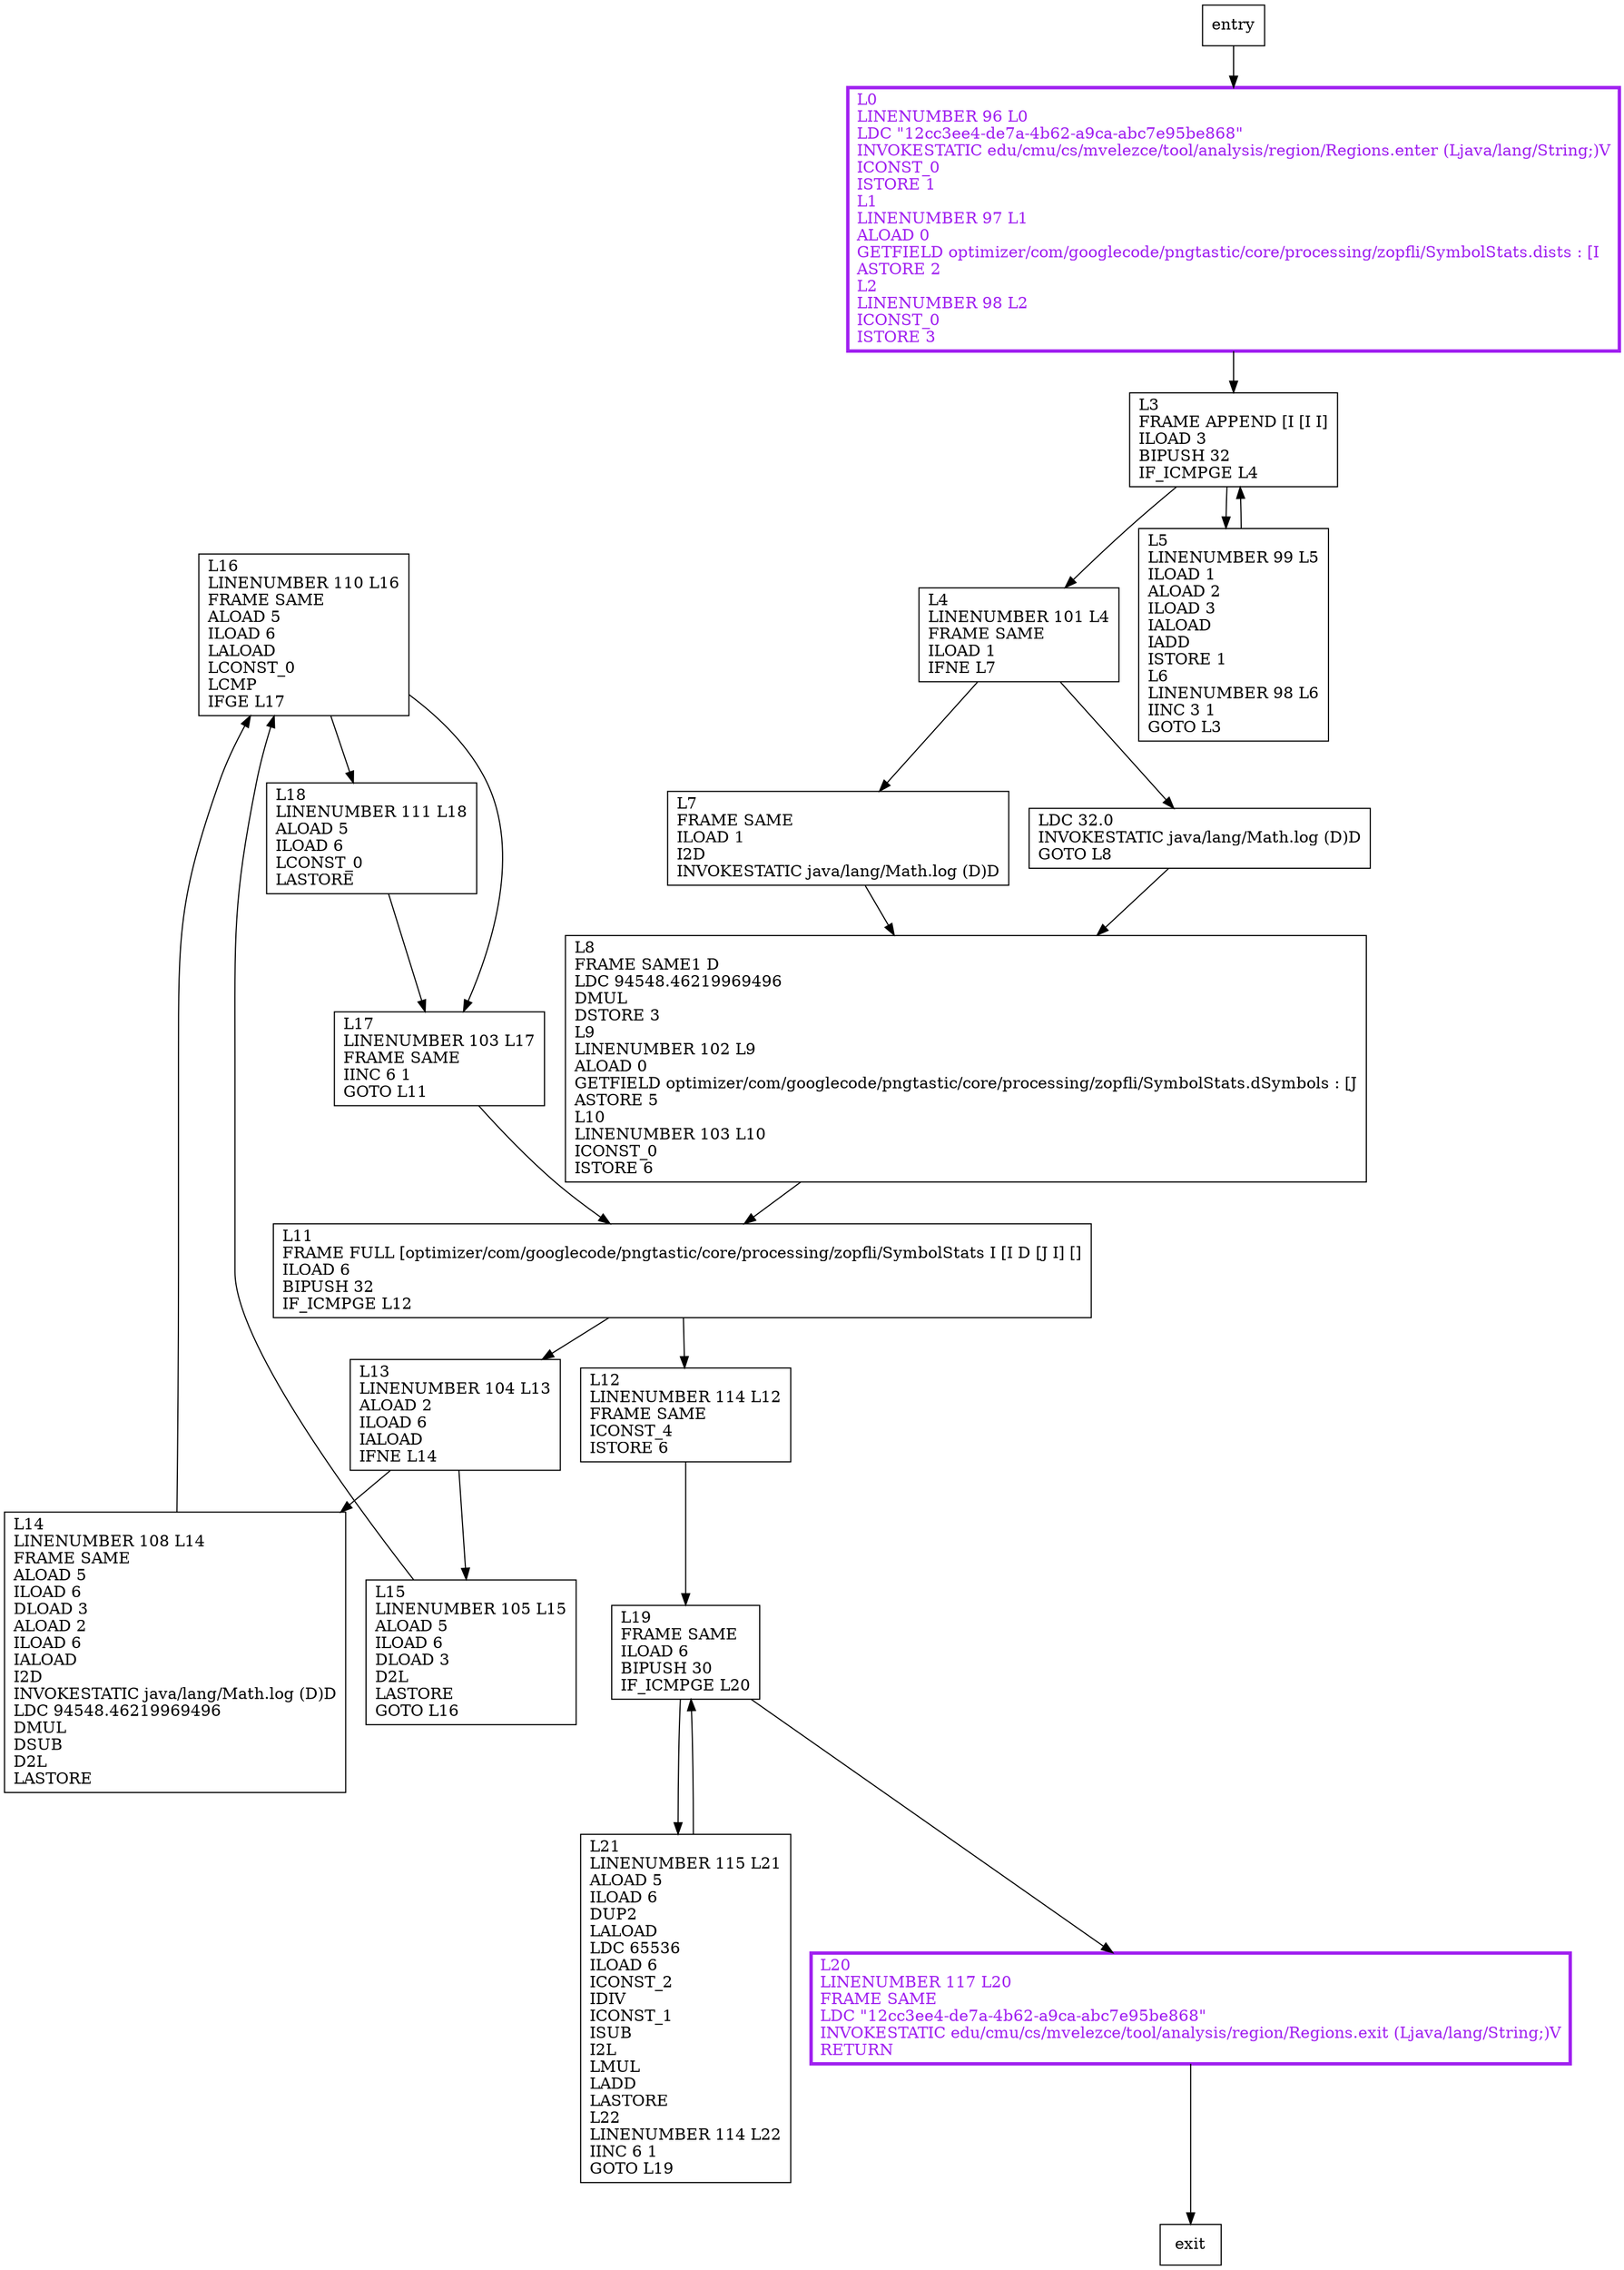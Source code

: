 digraph calculateDists {
node [shape=record];
2006166872 [label="L16\lLINENUMBER 110 L16\lFRAME SAME\lALOAD 5\lILOAD 6\lLALOAD\lLCONST_0\lLCMP\lIFGE L17\l"];
1868288866 [label="L14\lLINENUMBER 108 L14\lFRAME SAME\lALOAD 5\lILOAD 6\lDLOAD 3\lALOAD 2\lILOAD 6\lIALOAD\lI2D\lINVOKESTATIC java/lang/Math.log (D)D\lLDC 94548.46219969496\lDMUL\lDSUB\lD2L\lLASTORE\l"];
1178605914 [label="L20\lLINENUMBER 117 L20\lFRAME SAME\lLDC \"12cc3ee4-de7a-4b62-a9ca-abc7e95be868\"\lINVOKESTATIC edu/cmu/cs/mvelezce/tool/analysis/region/Regions.exit (Ljava/lang/String;)V\lRETURN\l"];
1194710757 [label="L0\lLINENUMBER 96 L0\lLDC \"12cc3ee4-de7a-4b62-a9ca-abc7e95be868\"\lINVOKESTATIC edu/cmu/cs/mvelezce/tool/analysis/region/Regions.enter (Ljava/lang/String;)V\lICONST_0\lISTORE 1\lL1\lLINENUMBER 97 L1\lALOAD 0\lGETFIELD optimizer/com/googlecode/pngtastic/core/processing/zopfli/SymbolStats.dists : [I\lASTORE 2\lL2\lLINENUMBER 98 L2\lICONST_0\lISTORE 3\l"];
1303187181 [label="L5\lLINENUMBER 99 L5\lILOAD 1\lALOAD 2\lILOAD 3\lIALOAD\lIADD\lISTORE 1\lL6\lLINENUMBER 98 L6\lIINC 3 1\lGOTO L3\l"];
1893169190 [label="L21\lLINENUMBER 115 L21\lALOAD 5\lILOAD 6\lDUP2\lLALOAD\lLDC 65536\lILOAD 6\lICONST_2\lIDIV\lICONST_1\lISUB\lI2L\lLMUL\lLADD\lLASTORE\lL22\lLINENUMBER 114 L22\lIINC 6 1\lGOTO L19\l"];
373703332 [label="L7\lFRAME SAME\lILOAD 1\lI2D\lINVOKESTATIC java/lang/Math.log (D)D\l"];
977278793 [label="L15\lLINENUMBER 105 L15\lALOAD 5\lILOAD 6\lDLOAD 3\lD2L\lLASTORE\lGOTO L16\l"];
370356001 [label="L18\lLINENUMBER 111 L18\lALOAD 5\lILOAD 6\lLCONST_0\lLASTORE\l"];
2142052682 [label="L3\lFRAME APPEND [I [I I]\lILOAD 3\lBIPUSH 32\lIF_ICMPGE L4\l"];
669132924 [label="L17\lLINENUMBER 103 L17\lFRAME SAME\lIINC 6 1\lGOTO L11\l"];
2043889470 [label="L4\lLINENUMBER 101 L4\lFRAME SAME\lILOAD 1\lIFNE L7\l"];
1976503781 [label="LDC 32.0\lINVOKESTATIC java/lang/Math.log (D)D\lGOTO L8\l"];
1353756631 [label="L8\lFRAME SAME1 D\lLDC 94548.46219969496\lDMUL\lDSTORE 3\lL9\lLINENUMBER 102 L9\lALOAD 0\lGETFIELD optimizer/com/googlecode/pngtastic/core/processing/zopfli/SymbolStats.dSymbols : [J\lASTORE 5\lL10\lLINENUMBER 103 L10\lICONST_0\lISTORE 6\l"];
2133998394 [label="L19\lFRAME SAME\lILOAD 6\lBIPUSH 30\lIF_ICMPGE L20\l"];
1182888954 [label="L12\lLINENUMBER 114 L12\lFRAME SAME\lICONST_4\lISTORE 6\l"];
752060661 [label="L11\lFRAME FULL [optimizer/com/googlecode/pngtastic/core/processing/zopfli/SymbolStats I [I D [J I] []\lILOAD 6\lBIPUSH 32\lIF_ICMPGE L12\l"];
1651923692 [label="L13\lLINENUMBER 104 L13\lALOAD 2\lILOAD 6\lIALOAD\lIFNE L14\l"];
entry;
exit;
2006166872 -> 370356001;
2006166872 -> 669132924;
1868288866 -> 2006166872;
1178605914 -> exit;
1194710757 -> 2142052682;
1303187181 -> 2142052682;
1893169190 -> 2133998394;
373703332 -> 1353756631;
977278793 -> 2006166872;
370356001 -> 669132924;
entry -> 1194710757;
2142052682 -> 2043889470;
2142052682 -> 1303187181;
669132924 -> 752060661;
2043889470 -> 373703332;
2043889470 -> 1976503781;
1976503781 -> 1353756631;
1353756631 -> 752060661;
2133998394 -> 1178605914;
2133998394 -> 1893169190;
1182888954 -> 2133998394;
752060661 -> 1182888954;
752060661 -> 1651923692;
1651923692 -> 977278793;
1651923692 -> 1868288866;
1178605914[fontcolor="purple", penwidth=3, color="purple"];
1194710757[fontcolor="purple", penwidth=3, color="purple"];
}
